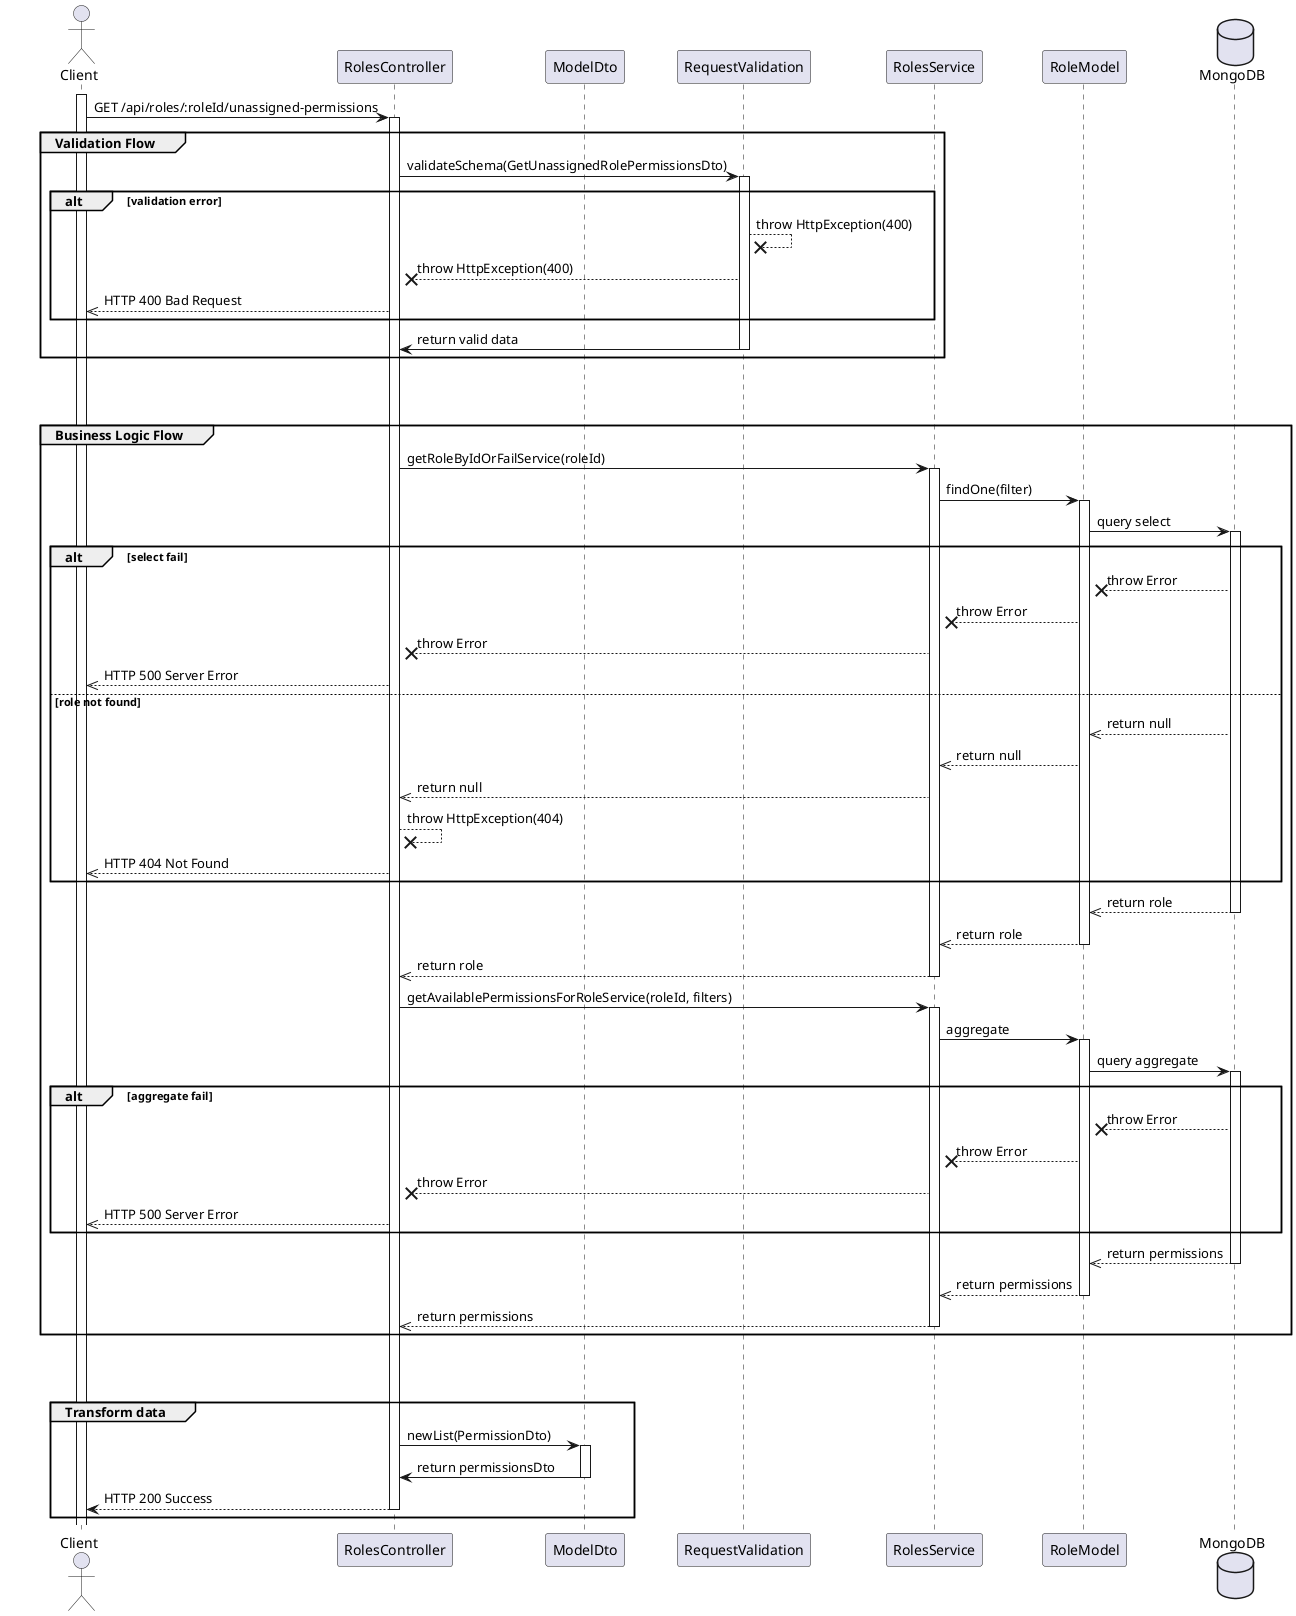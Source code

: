 @startuml List Unassigned Role Permissions

actor Client
participant RolesController
participant ModelDto
participant RequestValidation
participant RolesService
participant RoleModel
database MongoDB

activate Client
Client -> RolesController: GET /api/roles/:roleId/unassigned-permissions
activate RolesController

group Validation Flow
    RolesController -> RequestValidation: validateSchema(GetUnassignedRolePermissionsDto)
    activate RequestValidation

    alt validation error
        RequestValidation --x RequestValidation: throw HttpException(400)
        RequestValidation --x RolesController: throw HttpException(400)
        RolesController -->> Client: HTTP 400 Bad Request
    end

    RequestValidation -> RolesController: return valid data
    deactivate RequestValidation
end

break
break

group Business Logic Flow
    RolesController -> RolesService: getRoleByIdOrFailService(roleId)
    activate RolesService
    
    RolesService -> RoleModel: findOne(filter)
    activate RoleModel
    RoleModel -> MongoDB: query select
    activate MongoDB

    alt select fail
        MongoDB --x RoleModel: throw Error
        RoleModel --x RolesService: throw Error
        RolesService --x RolesController: throw Error
        RolesController -->> Client: HTTP 500 Server Error
    else role not found
        MongoDB -->> RoleModel: return null
        RoleModel -->> RolesService: return null
        RolesService -->> RolesController: return null
        RolesController --x RolesController: throw HttpException(404)
        RolesController -->> Client: HTTP 404 Not Found
    end

    MongoDB -->> RoleModel: return role
    deactivate MongoDB
    RoleModel -->> RolesService: return role
    deactivate RoleModel
    RolesService -->> RolesController: return role
    deactivate RolesService

    RolesController -> RolesService: getAvailablePermissionsForRoleService(roleId, filters)
    activate RolesService
    RolesService -> RoleModel: aggregate
    activate RoleModel
    RoleModel -> MongoDB: query aggregate
    activate MongoDB

    alt aggregate fail
        MongoDB --x RoleModel: throw Error
        RoleModel --x RolesService: throw Error
        RolesService --x RolesController: throw Error
        RolesController -->> Client: HTTP 500 Server Error
    end

    MongoDB -->> RoleModel: return permissions
    deactivate MongoDB
    RoleModel -->> RolesService: return permissions
    deactivate RoleModel
    RolesService -->> RolesController: return permissions
    deactivate RolesService
end

break
break


group Transform data
    RolesController -> ModelDto: newList(PermissionDto)
    activate ModelDto
    ModelDto -> RolesController: return permissionsDto
    deactivate ModelDto

    RolesController --> Client: HTTP 200 Success
    deactivate RolesController
end



@enduml